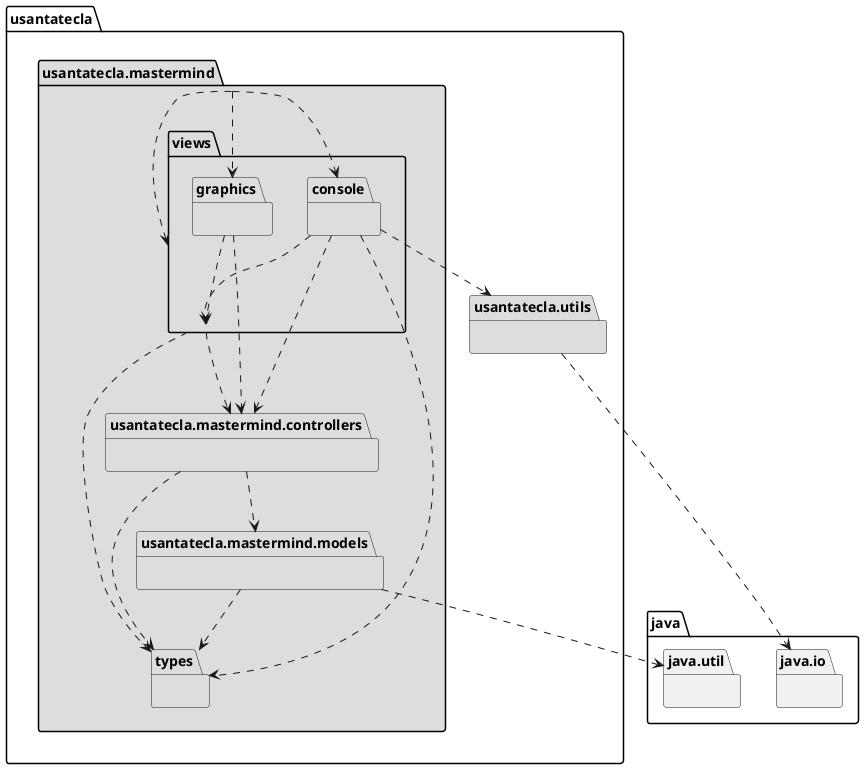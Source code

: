 @startuml arquitectura

package usantatecla.mastermind #DDDDDD { }
usantatecla.mastermind ..> usantatecla.mastermind.views
usantatecla.mastermind ..> usantatecla.mastermind.views.console
usantatecla.mastermind ..> usantatecla.mastermind.views.graphics

package usantatecla.mastermind.models #DDDDDD { }
package java.util{ }
usantatecla.mastermind.models .down.> java.util
usantatecla.mastermind.models .down.> usantatecla.mastermind.types

package usantatecla.mastermind.types #DDDDDD { }

package usantatecla.utils #DDDDDD { }
package java.io{ }
usantatecla.utils .down.> java.io

package usantatecla.mastermind.views #DDDDDD { }
usantatecla.mastermind.views .down.> usantatecla.mastermind.types


package usantatecla.mastermind.views.graphics #DDDDDD { }

usantatecla.mastermind.views.graphics .down.> usantatecla.mastermind.views

package usantatecla.mastermind.views.console #DDDDDD { }
usantatecla.mastermind.views.console .down.> usantatecla.mastermind.views
usantatecla.mastermind.views.console .down.> usantatecla.mastermind.types

usantatecla.mastermind.views.console .down.> usantatecla.utils

package usantatecla.mastermind.controllers #DDDDDD { }
usantatecla.mastermind.controllers .down.> usantatecla.mastermind.models
usantatecla.mastermind.controllers .down.> usantatecla.mastermind.types
usantatecla.mastermind.views.console .down.> usantatecla.mastermind.controllers
usantatecla.mastermind.views.graphics .down.> usantatecla.mastermind.controllers
usantatecla.mastermind.views .down.> usantatecla.mastermind.controllers

@enduml
